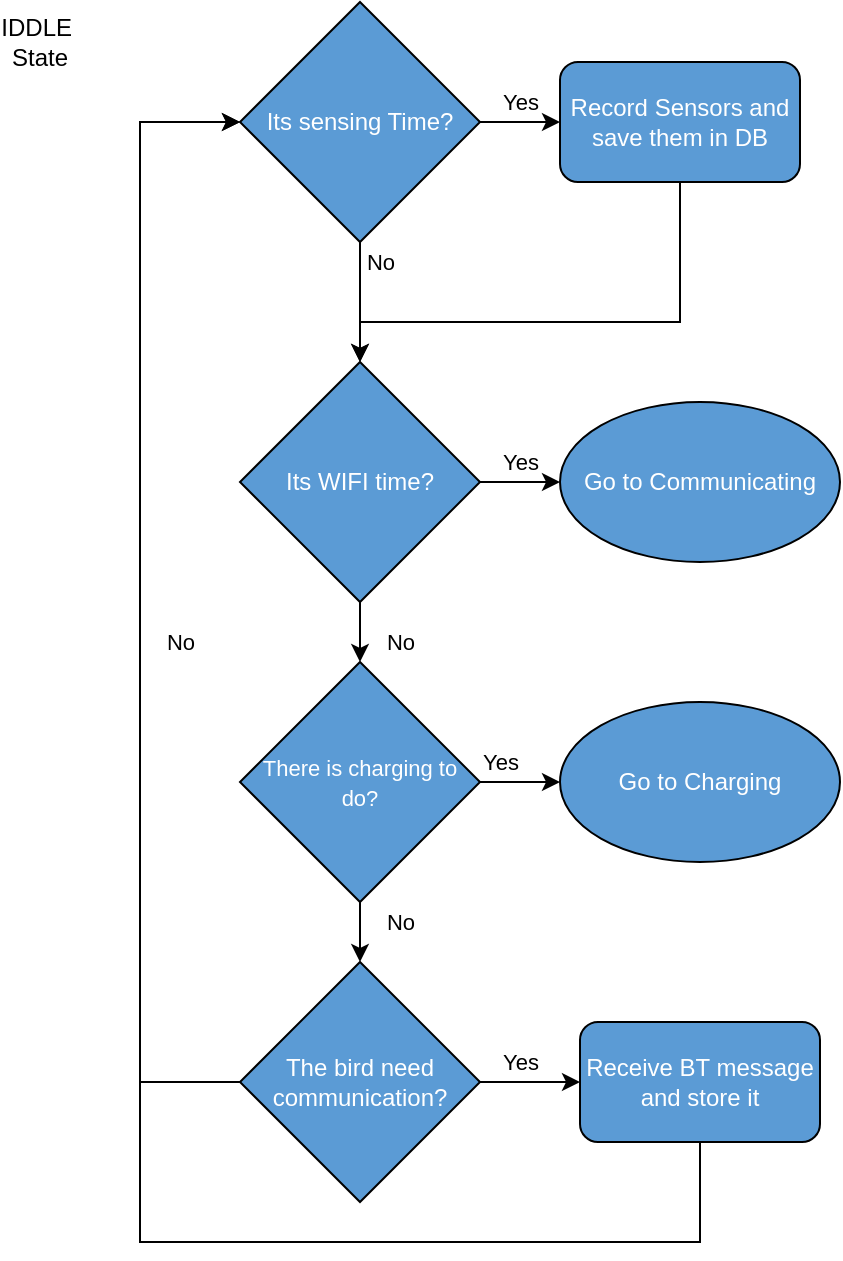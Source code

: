 <mxfile version="15.3.7" type="device"><diagram id="Aq8C7NM-q_EOuL56kIrI" name="Page-1"><mxGraphModel dx="834" dy="944" grid="1" gridSize="10" guides="1" tooltips="1" connect="1" arrows="1" fold="1" page="1" pageScale="1" pageWidth="827" pageHeight="1169" math="0" shadow="0"><root><mxCell id="0"/><mxCell id="1" parent="0"/><mxCell id="Kl6rUYlBZ52-5VsQZGhu-5" value="IDDLE&amp;nbsp;&lt;br&gt;State" style="text;html=1;strokeColor=none;fillColor=none;align=center;verticalAlign=middle;whiteSpace=wrap;rounded=0;" parent="1" vertex="1"><mxGeometry x="950" y="90" width="40" height="20" as="geometry"/></mxCell><mxCell id="Kl6rUYlBZ52-5VsQZGhu-6" value="No" style="edgeStyle=orthogonalEdgeStyle;rounded=0;orthogonalLoop=1;jettySize=auto;html=1;labelBackgroundColor=none;" parent="1" source="Kl6rUYlBZ52-5VsQZGhu-8" target="Kl6rUYlBZ52-5VsQZGhu-11" edge="1"><mxGeometry x="-0.667" y="10" relative="1" as="geometry"><mxPoint as="offset"/></mxGeometry></mxCell><mxCell id="Kl6rUYlBZ52-5VsQZGhu-7" value="Yes" style="edgeStyle=orthogonalEdgeStyle;rounded=0;orthogonalLoop=1;jettySize=auto;html=1;labelBackgroundColor=none;" parent="1" source="Kl6rUYlBZ52-5VsQZGhu-8" target="Kl6rUYlBZ52-5VsQZGhu-19" edge="1"><mxGeometry y="10" relative="1" as="geometry"><mxPoint as="offset"/></mxGeometry></mxCell><mxCell id="Kl6rUYlBZ52-5VsQZGhu-8" value="Its sensing Time?" style="rhombus;whiteSpace=wrap;html=1;fillColor=#5B9BD5;fontColor=#FFFFFF;" parent="1" vertex="1"><mxGeometry x="1070" y="80" width="120" height="120" as="geometry"/></mxCell><mxCell id="Kl6rUYlBZ52-5VsQZGhu-9" value="No" style="edgeStyle=orthogonalEdgeStyle;rounded=0;orthogonalLoop=1;jettySize=auto;html=1;labelBackgroundColor=none;" parent="1" source="Kl6rUYlBZ52-5VsQZGhu-11" target="Kl6rUYlBZ52-5VsQZGhu-17" edge="1"><mxGeometry x="0.6" y="20" relative="1" as="geometry"><mxPoint as="offset"/></mxGeometry></mxCell><mxCell id="Kl6rUYlBZ52-5VsQZGhu-10" value="Yes" style="edgeStyle=orthogonalEdgeStyle;rounded=0;orthogonalLoop=1;jettySize=auto;html=1;labelBackgroundColor=none;" parent="1" source="Kl6rUYlBZ52-5VsQZGhu-11" target="Kl6rUYlBZ52-5VsQZGhu-20" edge="1"><mxGeometry y="10" relative="1" as="geometry"><mxPoint as="offset"/></mxGeometry></mxCell><mxCell id="Kl6rUYlBZ52-5VsQZGhu-11" value="Its WIFI time?" style="rhombus;whiteSpace=wrap;html=1;fillColor=#5B9BD5;fontColor=#FFFFFF;" parent="1" vertex="1"><mxGeometry x="1070" y="260" width="120" height="120" as="geometry"/></mxCell><mxCell id="Kl6rUYlBZ52-5VsQZGhu-12" value="Yes" style="edgeStyle=orthogonalEdgeStyle;rounded=0;orthogonalLoop=1;jettySize=auto;html=1;labelBackgroundColor=none;" parent="1" source="Kl6rUYlBZ52-5VsQZGhu-14" target="Kl6rUYlBZ52-5VsQZGhu-23" edge="1"><mxGeometry x="-0.2" y="10" relative="1" as="geometry"><mxPoint as="offset"/></mxGeometry></mxCell><mxCell id="Kl6rUYlBZ52-5VsQZGhu-13" value="No" style="edgeStyle=orthogonalEdgeStyle;rounded=0;orthogonalLoop=1;jettySize=auto;html=1;entryX=0;entryY=0.5;entryDx=0;entryDy=0;labelBackgroundColor=none;" parent="1" source="Kl6rUYlBZ52-5VsQZGhu-14" target="Kl6rUYlBZ52-5VsQZGhu-8" edge="1"><mxGeometry x="-0.069" y="-20" relative="1" as="geometry"><Array as="points"><mxPoint x="1020" y="620"/><mxPoint x="1020" y="140"/></Array><mxPoint as="offset"/></mxGeometry></mxCell><mxCell id="Kl6rUYlBZ52-5VsQZGhu-14" value="The bird need communication?" style="rhombus;whiteSpace=wrap;html=1;fillColor=#5B9BD5;fontColor=#FFFFFF;" parent="1" vertex="1"><mxGeometry x="1070" y="560" width="120" height="120" as="geometry"/></mxCell><mxCell id="Kl6rUYlBZ52-5VsQZGhu-15" value="No" style="edgeStyle=orthogonalEdgeStyle;rounded=0;orthogonalLoop=1;jettySize=auto;html=1;labelBackgroundColor=none;" parent="1" source="Kl6rUYlBZ52-5VsQZGhu-17" target="Kl6rUYlBZ52-5VsQZGhu-14" edge="1"><mxGeometry x="0.2" y="20" relative="1" as="geometry"><mxPoint as="offset"/></mxGeometry></mxCell><mxCell id="Kl6rUYlBZ52-5VsQZGhu-16" value="Yes" style="edgeStyle=orthogonalEdgeStyle;rounded=0;orthogonalLoop=1;jettySize=auto;html=1;labelBackgroundColor=none;" parent="1" source="Kl6rUYlBZ52-5VsQZGhu-17" target="Kl6rUYlBZ52-5VsQZGhu-21" edge="1"><mxGeometry x="-0.5" y="10" relative="1" as="geometry"><mxPoint as="offset"/></mxGeometry></mxCell><mxCell id="Kl6rUYlBZ52-5VsQZGhu-17" value="&lt;font style=&quot;font-size: 11px&quot;&gt;There is charging to do?&lt;/font&gt;" style="rhombus;whiteSpace=wrap;html=1;fillColor=#5B9BD5;fontColor=#FFFFFF;" parent="1" vertex="1"><mxGeometry x="1070" y="410" width="120" height="120" as="geometry"/></mxCell><mxCell id="Kl6rUYlBZ52-5VsQZGhu-18" style="edgeStyle=orthogonalEdgeStyle;rounded=0;orthogonalLoop=1;jettySize=auto;html=1;" parent="1" source="Kl6rUYlBZ52-5VsQZGhu-19" target="Kl6rUYlBZ52-5VsQZGhu-11" edge="1"><mxGeometry relative="1" as="geometry"><Array as="points"><mxPoint x="1290" y="240"/><mxPoint x="1130" y="240"/></Array></mxGeometry></mxCell><mxCell id="Kl6rUYlBZ52-5VsQZGhu-19" value="Record Sensors and save them in DB" style="rounded=1;whiteSpace=wrap;html=1;fillColor=#5B9BD5;fontColor=#FFFFFF;" parent="1" vertex="1"><mxGeometry x="1230" y="110" width="120" height="60" as="geometry"/></mxCell><mxCell id="Kl6rUYlBZ52-5VsQZGhu-20" value="Go to Communicating" style="ellipse;whiteSpace=wrap;html=1;fillColor=#5B9BD5;fontColor=#FFFFFF;" parent="1" vertex="1"><mxGeometry x="1230" y="280" width="140" height="80" as="geometry"/></mxCell><mxCell id="Kl6rUYlBZ52-5VsQZGhu-21" value="Go to Charging" style="ellipse;whiteSpace=wrap;html=1;fillColor=#5B9BD5;fontColor=#FFFFFF;" parent="1" vertex="1"><mxGeometry x="1230" y="430" width="140" height="80" as="geometry"/></mxCell><mxCell id="Kl6rUYlBZ52-5VsQZGhu-22" style="edgeStyle=orthogonalEdgeStyle;rounded=0;orthogonalLoop=1;jettySize=auto;html=1;entryX=0;entryY=0.5;entryDx=0;entryDy=0;" parent="1" source="Kl6rUYlBZ52-5VsQZGhu-23" target="Kl6rUYlBZ52-5VsQZGhu-8" edge="1"><mxGeometry relative="1" as="geometry"><Array as="points"><mxPoint x="1300" y="700"/><mxPoint x="1020" y="700"/><mxPoint x="1020" y="140"/></Array></mxGeometry></mxCell><mxCell id="Kl6rUYlBZ52-5VsQZGhu-23" value="Receive BT message and store it" style="rounded=1;whiteSpace=wrap;html=1;fillColor=#5B9BD5;fontColor=#FFFFFF;" parent="1" vertex="1"><mxGeometry x="1240" y="590" width="120" height="60" as="geometry"/></mxCell></root></mxGraphModel></diagram></mxfile>
